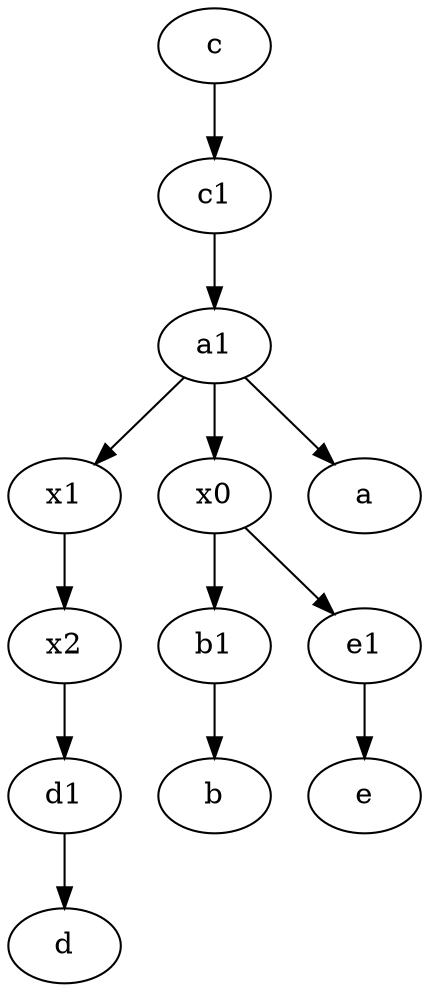 digraph  {
	x2;
	a1 [pos="40,15!"];
	x1;
	b1 [pos="45,20!"];
	d1 [pos="25,30!"];
	c [pos="20,10!"];
	e1 [pos="25,45!"];
	x0;
	c1 [pos="30,15!"];
	a1 -> x0;
	e1 -> e;
	x1 -> x2;
	c -> c1;
	d1 -> d;
	a1 -> x1;
	b1 -> b;
	x2 -> d1;
	x0 -> e1;
	x0 -> b1;
	a1 -> a;
	c1 -> a1;

	}